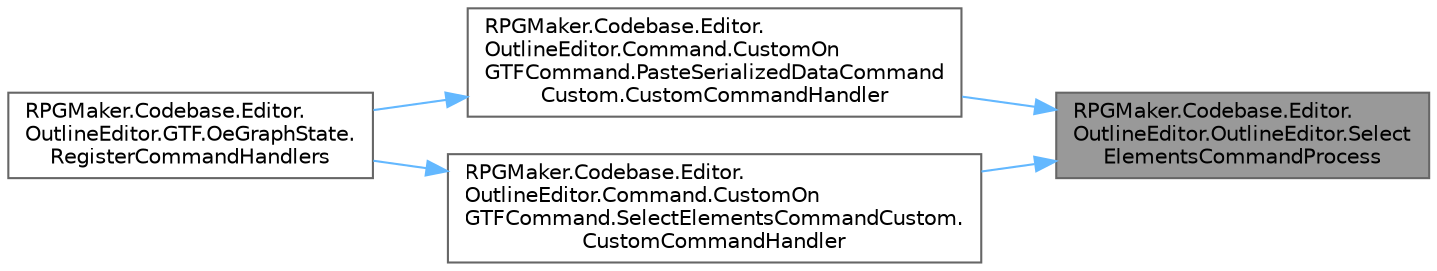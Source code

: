 digraph "RPGMaker.Codebase.Editor.OutlineEditor.OutlineEditor.SelectElementsCommandProcess"
{
 // LATEX_PDF_SIZE
  bgcolor="transparent";
  edge [fontname=Helvetica,fontsize=10,labelfontname=Helvetica,labelfontsize=10];
  node [fontname=Helvetica,fontsize=10,shape=box,height=0.2,width=0.4];
  rankdir="RL";
  Node1 [id="Node000001",label="RPGMaker.Codebase.Editor.\lOutlineEditor.OutlineEditor.Select\lElementsCommandProcess",height=0.2,width=0.4,color="gray40", fillcolor="grey60", style="filled", fontcolor="black",tooltip=" "];
  Node1 -> Node2 [id="edge1_Node000001_Node000002",dir="back",color="steelblue1",style="solid",tooltip=" "];
  Node2 [id="Node000002",label="RPGMaker.Codebase.Editor.\lOutlineEditor.Command.CustomOn\lGTFCommand.PasteSerializedDataCommand\lCustom.CustomCommandHandler",height=0.2,width=0.4,color="grey40", fillcolor="white", style="filled",URL="$d6/d75/class_r_p_g_maker_1_1_codebase_1_1_editor_1_1_outline_editor_1_1_command_1_1_custom_on_g_t_f_com6ed95a133d207cc05883abb21d25bbdf.html#a49716cdd93b03a70a23fe6470d08c007",tooltip=" "];
  Node2 -> Node3 [id="edge2_Node000002_Node000003",dir="back",color="steelblue1",style="solid",tooltip=" "];
  Node3 [id="Node000003",label="RPGMaker.Codebase.Editor.\lOutlineEditor.GTF.OeGraphState.\lRegisterCommandHandlers",height=0.2,width=0.4,color="grey40", fillcolor="white", style="filled",URL="$de/d62/class_r_p_g_maker_1_1_codebase_1_1_editor_1_1_outline_editor_1_1_g_t_f_1_1_oe_graph_state.html#aead76921cb4e6aee0fc3fa599f5038a6",tooltip=" "];
  Node1 -> Node4 [id="edge3_Node000001_Node000004",dir="back",color="steelblue1",style="solid",tooltip=" "];
  Node4 [id="Node000004",label="RPGMaker.Codebase.Editor.\lOutlineEditor.Command.CustomOn\lGTFCommand.SelectElementsCommandCustom.\lCustomCommandHandler",height=0.2,width=0.4,color="grey40", fillcolor="white", style="filled",URL="$d1/d3d/class_r_p_g_maker_1_1_codebase_1_1_editor_1_1_outline_editor_1_1_command_1_1_custom_on_g_t_f_com99d9688d390ee29cd453695eaf632e9a.html#a55d05452c8f8b1e92ffdf0b75ead015e",tooltip=" "];
  Node4 -> Node3 [id="edge4_Node000004_Node000003",dir="back",color="steelblue1",style="solid",tooltip=" "];
}
